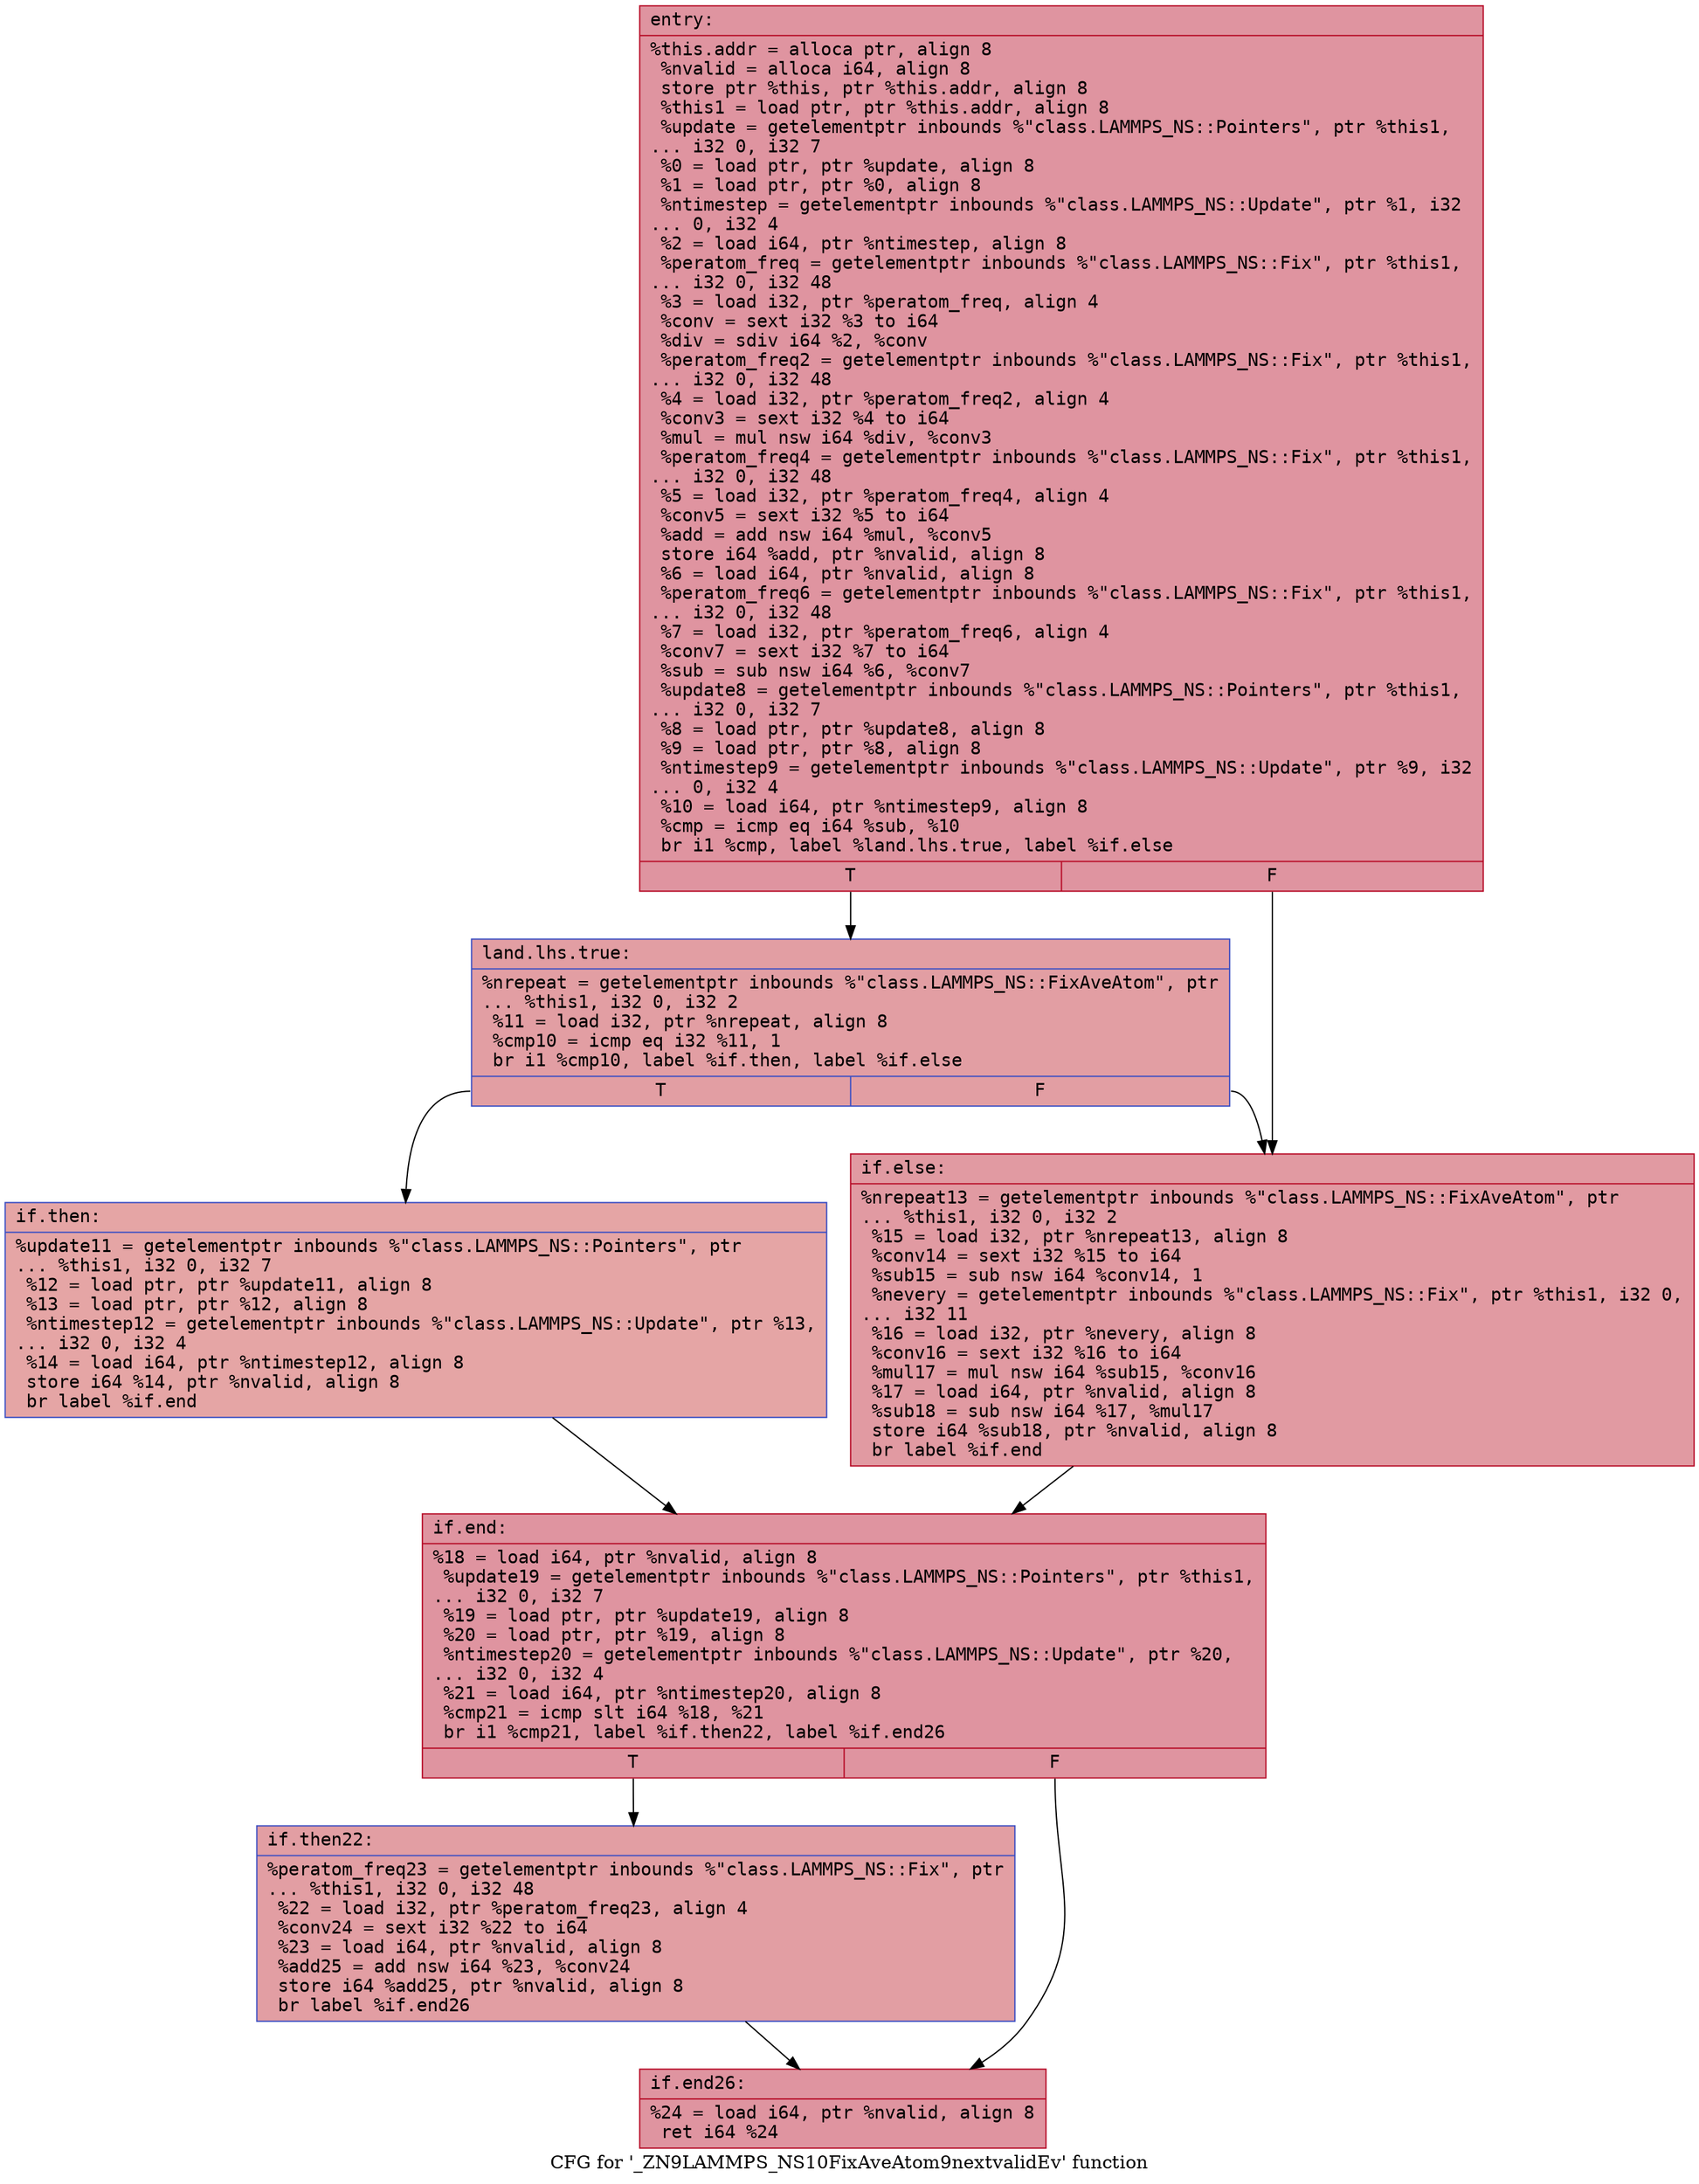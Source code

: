 digraph "CFG for '_ZN9LAMMPS_NS10FixAveAtom9nextvalidEv' function" {
	label="CFG for '_ZN9LAMMPS_NS10FixAveAtom9nextvalidEv' function";

	Node0x55d0866c0b30 [shape=record,color="#b70d28ff", style=filled, fillcolor="#b70d2870" fontname="Courier",label="{entry:\l|  %this.addr = alloca ptr, align 8\l  %nvalid = alloca i64, align 8\l  store ptr %this, ptr %this.addr, align 8\l  %this1 = load ptr, ptr %this.addr, align 8\l  %update = getelementptr inbounds %\"class.LAMMPS_NS::Pointers\", ptr %this1,\l... i32 0, i32 7\l  %0 = load ptr, ptr %update, align 8\l  %1 = load ptr, ptr %0, align 8\l  %ntimestep = getelementptr inbounds %\"class.LAMMPS_NS::Update\", ptr %1, i32\l... 0, i32 4\l  %2 = load i64, ptr %ntimestep, align 8\l  %peratom_freq = getelementptr inbounds %\"class.LAMMPS_NS::Fix\", ptr %this1,\l... i32 0, i32 48\l  %3 = load i32, ptr %peratom_freq, align 4\l  %conv = sext i32 %3 to i64\l  %div = sdiv i64 %2, %conv\l  %peratom_freq2 = getelementptr inbounds %\"class.LAMMPS_NS::Fix\", ptr %this1,\l... i32 0, i32 48\l  %4 = load i32, ptr %peratom_freq2, align 4\l  %conv3 = sext i32 %4 to i64\l  %mul = mul nsw i64 %div, %conv3\l  %peratom_freq4 = getelementptr inbounds %\"class.LAMMPS_NS::Fix\", ptr %this1,\l... i32 0, i32 48\l  %5 = load i32, ptr %peratom_freq4, align 4\l  %conv5 = sext i32 %5 to i64\l  %add = add nsw i64 %mul, %conv5\l  store i64 %add, ptr %nvalid, align 8\l  %6 = load i64, ptr %nvalid, align 8\l  %peratom_freq6 = getelementptr inbounds %\"class.LAMMPS_NS::Fix\", ptr %this1,\l... i32 0, i32 48\l  %7 = load i32, ptr %peratom_freq6, align 4\l  %conv7 = sext i32 %7 to i64\l  %sub = sub nsw i64 %6, %conv7\l  %update8 = getelementptr inbounds %\"class.LAMMPS_NS::Pointers\", ptr %this1,\l... i32 0, i32 7\l  %8 = load ptr, ptr %update8, align 8\l  %9 = load ptr, ptr %8, align 8\l  %ntimestep9 = getelementptr inbounds %\"class.LAMMPS_NS::Update\", ptr %9, i32\l... 0, i32 4\l  %10 = load i64, ptr %ntimestep9, align 8\l  %cmp = icmp eq i64 %sub, %10\l  br i1 %cmp, label %land.lhs.true, label %if.else\l|{<s0>T|<s1>F}}"];
	Node0x55d0866c0b30:s0 -> Node0x55d0866c2190[tooltip="entry -> land.lhs.true\nProbability 50.00%" ];
	Node0x55d0866c0b30:s1 -> Node0x55d0866c2210[tooltip="entry -> if.else\nProbability 50.00%" ];
	Node0x55d0866c2190 [shape=record,color="#3d50c3ff", style=filled, fillcolor="#be242e70" fontname="Courier",label="{land.lhs.true:\l|  %nrepeat = getelementptr inbounds %\"class.LAMMPS_NS::FixAveAtom\", ptr\l... %this1, i32 0, i32 2\l  %11 = load i32, ptr %nrepeat, align 8\l  %cmp10 = icmp eq i32 %11, 1\l  br i1 %cmp10, label %if.then, label %if.else\l|{<s0>T|<s1>F}}"];
	Node0x55d0866c2190:s0 -> Node0x55d0866c16a0[tooltip="land.lhs.true -> if.then\nProbability 50.00%" ];
	Node0x55d0866c2190:s1 -> Node0x55d0866c2210[tooltip="land.lhs.true -> if.else\nProbability 50.00%" ];
	Node0x55d0866c16a0 [shape=record,color="#3d50c3ff", style=filled, fillcolor="#c5333470" fontname="Courier",label="{if.then:\l|  %update11 = getelementptr inbounds %\"class.LAMMPS_NS::Pointers\", ptr\l... %this1, i32 0, i32 7\l  %12 = load ptr, ptr %update11, align 8\l  %13 = load ptr, ptr %12, align 8\l  %ntimestep12 = getelementptr inbounds %\"class.LAMMPS_NS::Update\", ptr %13,\l... i32 0, i32 4\l  %14 = load i64, ptr %ntimestep12, align 8\l  store i64 %14, ptr %nvalid, align 8\l  br label %if.end\l}"];
	Node0x55d0866c16a0 -> Node0x55d0866c2be0[tooltip="if.then -> if.end\nProbability 100.00%" ];
	Node0x55d0866c2210 [shape=record,color="#b70d28ff", style=filled, fillcolor="#bb1b2c70" fontname="Courier",label="{if.else:\l|  %nrepeat13 = getelementptr inbounds %\"class.LAMMPS_NS::FixAveAtom\", ptr\l... %this1, i32 0, i32 2\l  %15 = load i32, ptr %nrepeat13, align 8\l  %conv14 = sext i32 %15 to i64\l  %sub15 = sub nsw i64 %conv14, 1\l  %nevery = getelementptr inbounds %\"class.LAMMPS_NS::Fix\", ptr %this1, i32 0,\l... i32 11\l  %16 = load i32, ptr %nevery, align 8\l  %conv16 = sext i32 %16 to i64\l  %mul17 = mul nsw i64 %sub15, %conv16\l  %17 = load i64, ptr %nvalid, align 8\l  %sub18 = sub nsw i64 %17, %mul17\l  store i64 %sub18, ptr %nvalid, align 8\l  br label %if.end\l}"];
	Node0x55d0866c2210 -> Node0x55d0866c2be0[tooltip="if.else -> if.end\nProbability 100.00%" ];
	Node0x55d0866c2be0 [shape=record,color="#b70d28ff", style=filled, fillcolor="#b70d2870" fontname="Courier",label="{if.end:\l|  %18 = load i64, ptr %nvalid, align 8\l  %update19 = getelementptr inbounds %\"class.LAMMPS_NS::Pointers\", ptr %this1,\l... i32 0, i32 7\l  %19 = load ptr, ptr %update19, align 8\l  %20 = load ptr, ptr %19, align 8\l  %ntimestep20 = getelementptr inbounds %\"class.LAMMPS_NS::Update\", ptr %20,\l... i32 0, i32 4\l  %21 = load i64, ptr %ntimestep20, align 8\l  %cmp21 = icmp slt i64 %18, %21\l  br i1 %cmp21, label %if.then22, label %if.end26\l|{<s0>T|<s1>F}}"];
	Node0x55d0866c2be0:s0 -> Node0x55d0866c38e0[tooltip="if.end -> if.then22\nProbability 50.00%" ];
	Node0x55d0866c2be0:s1 -> Node0x55d0866c3960[tooltip="if.end -> if.end26\nProbability 50.00%" ];
	Node0x55d0866c38e0 [shape=record,color="#3d50c3ff", style=filled, fillcolor="#be242e70" fontname="Courier",label="{if.then22:\l|  %peratom_freq23 = getelementptr inbounds %\"class.LAMMPS_NS::Fix\", ptr\l... %this1, i32 0, i32 48\l  %22 = load i32, ptr %peratom_freq23, align 4\l  %conv24 = sext i32 %22 to i64\l  %23 = load i64, ptr %nvalid, align 8\l  %add25 = add nsw i64 %23, %conv24\l  store i64 %add25, ptr %nvalid, align 8\l  br label %if.end26\l}"];
	Node0x55d0866c38e0 -> Node0x55d0866c3960[tooltip="if.then22 -> if.end26\nProbability 100.00%" ];
	Node0x55d0866c3960 [shape=record,color="#b70d28ff", style=filled, fillcolor="#b70d2870" fontname="Courier",label="{if.end26:\l|  %24 = load i64, ptr %nvalid, align 8\l  ret i64 %24\l}"];
}

